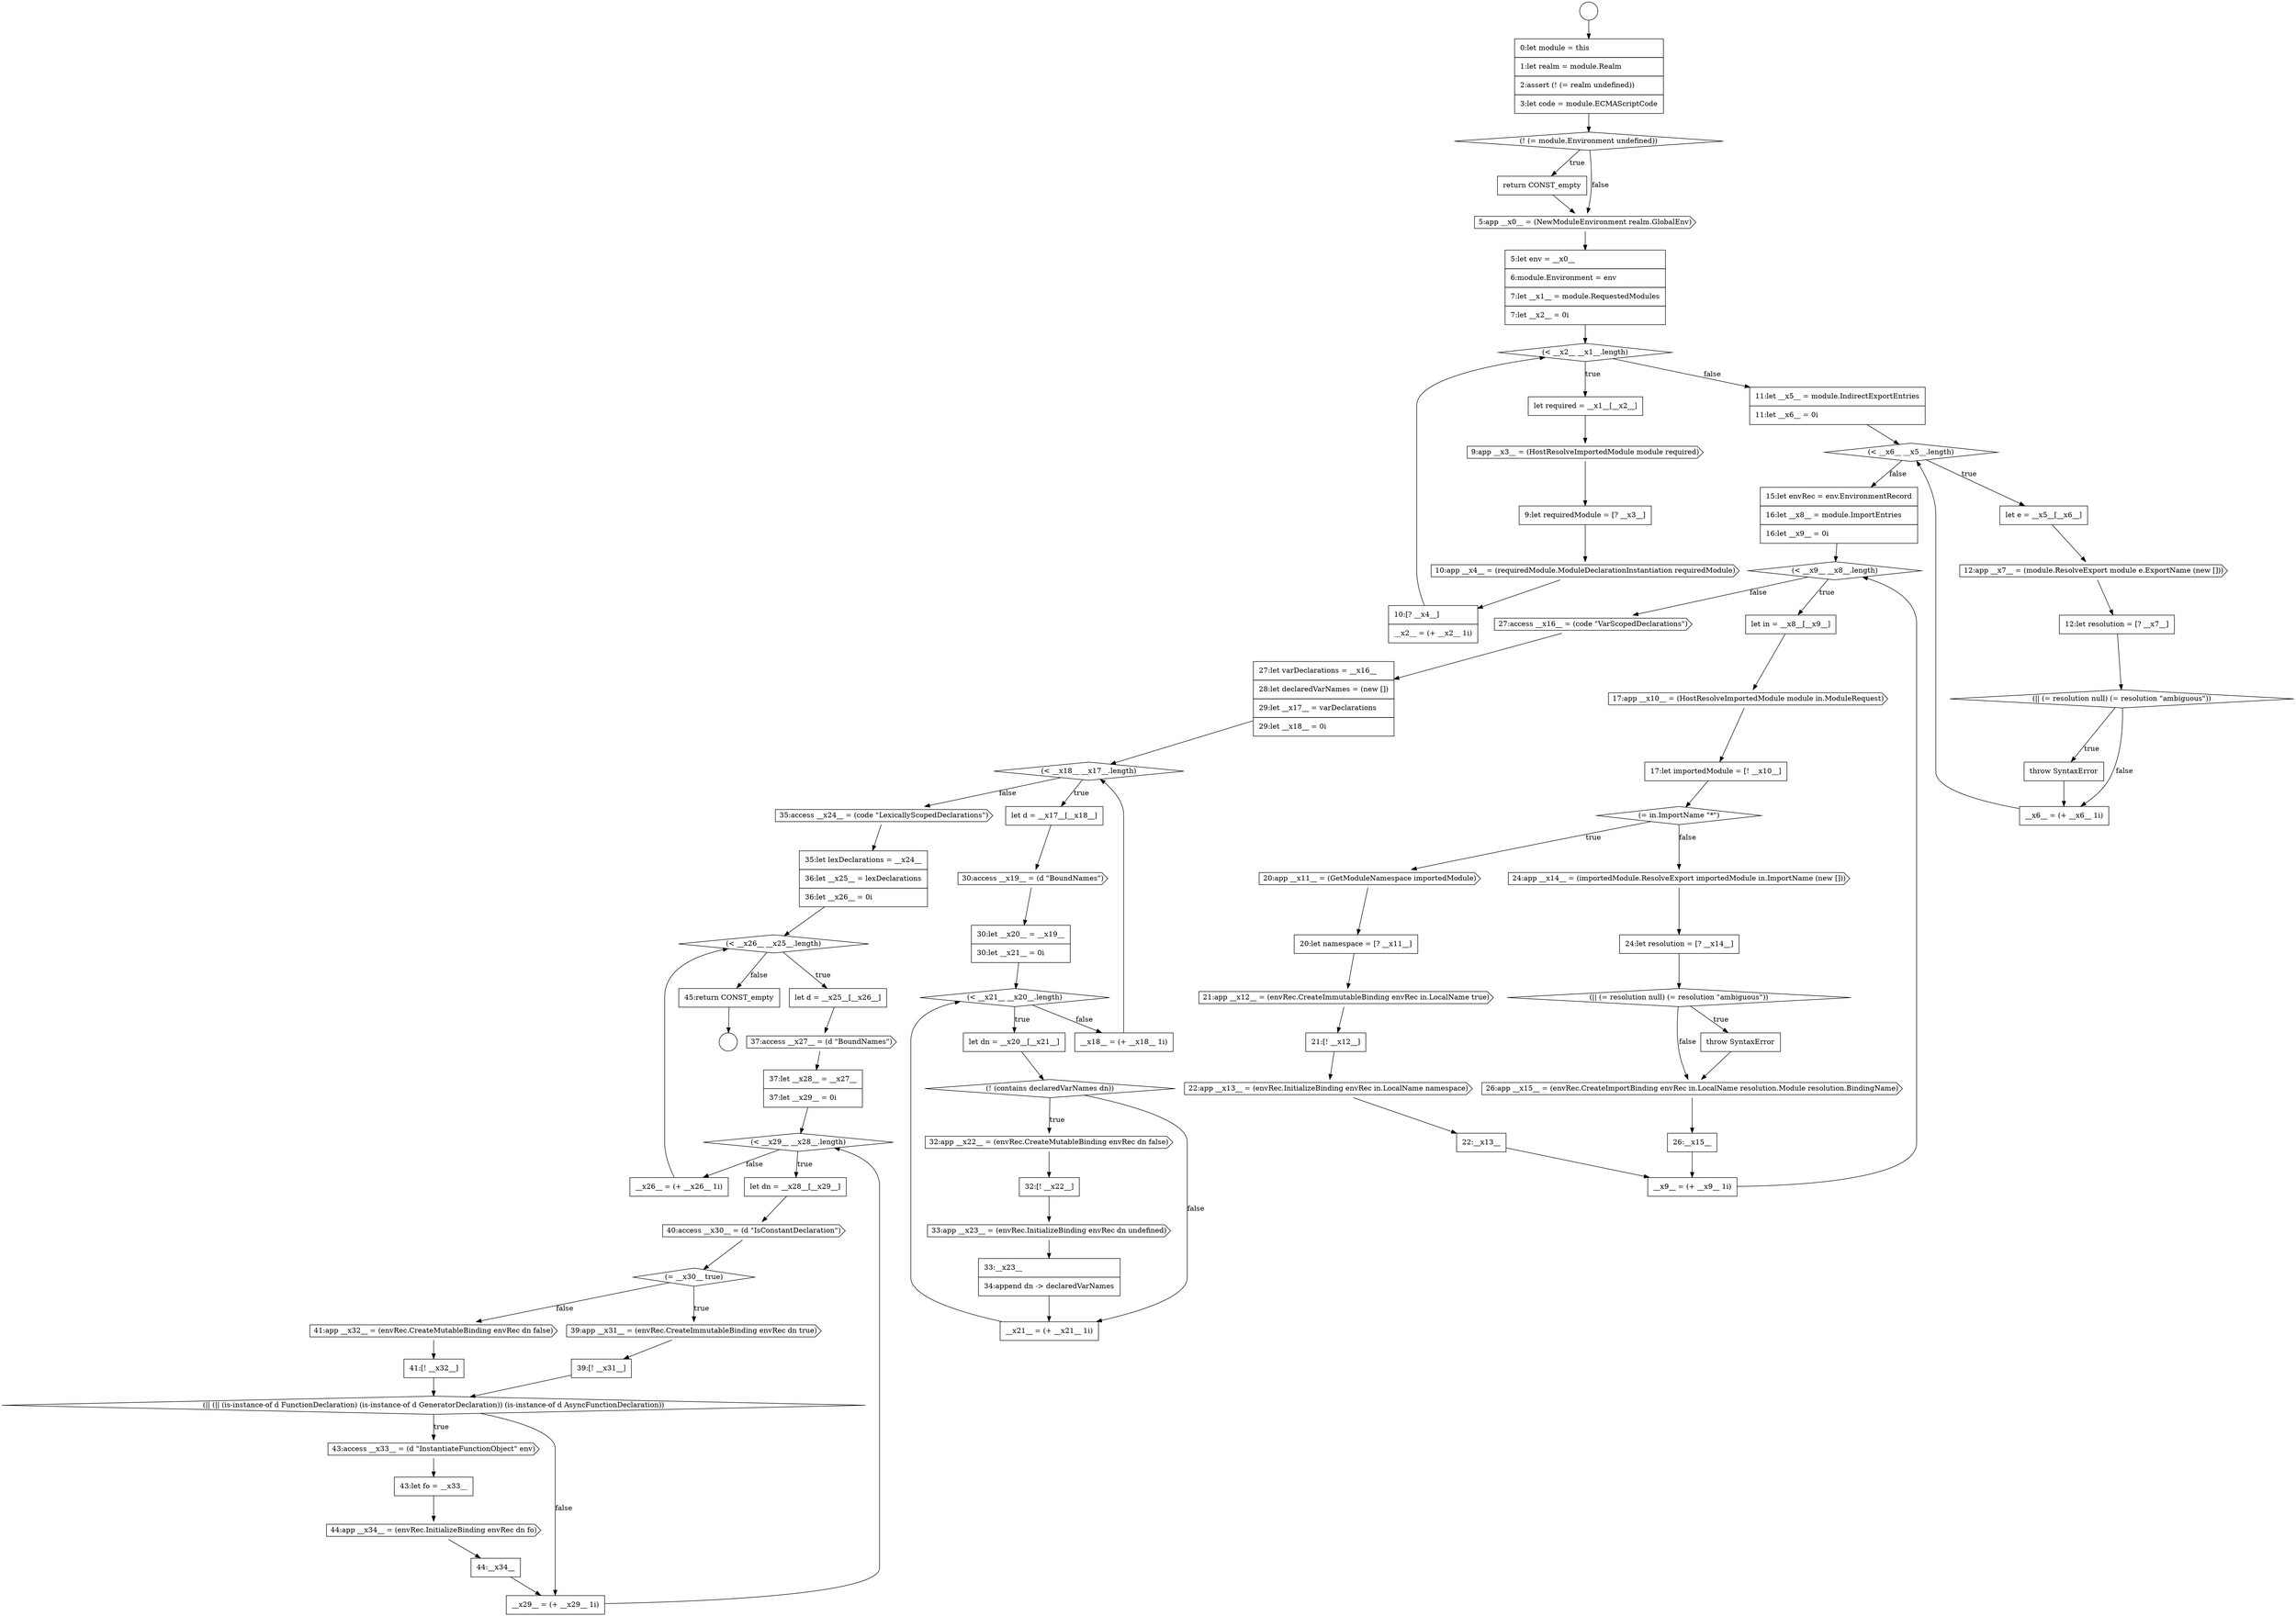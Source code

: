 digraph {
  node5 [shape=cds, label=<<font color="black">5:app __x0__ = (NewModuleEnvironment realm.GlobalEnv)</font>> color="black" fillcolor="white" style=filled]
  node65 [shape=cds, label=<<font color="black">39:app __x31__ = (envRec.CreateImmutableBinding envRec dn true)</font>> color="black" fillcolor="white" style=filled]
  node66 [shape=none, margin=0, label=<<font color="black">
    <table border="0" cellborder="1" cellspacing="0" cellpadding="10">
      <tr><td align="left">39:[! __x31__]</td></tr>
    </table>
  </font>> color="black" fillcolor="white" style=filled]
  node4 [shape=none, margin=0, label=<<font color="black">
    <table border="0" cellborder="1" cellspacing="0" cellpadding="10">
      <tr><td align="left">return CONST_empty</td></tr>
    </table>
  </font>> color="black" fillcolor="white" style=filled]
  node69 [shape=diamond, label=<<font color="black">(|| (|| (is-instance-of d FunctionDeclaration) (is-instance-of d GeneratorDeclaration)) (is-instance-of d AsyncFunctionDeclaration))</font>> color="black" fillcolor="white" style=filled]
  node0 [shape=circle label=" " color="black" fillcolor="white" style=filled]
  node10 [shape=none, margin=0, label=<<font color="black">
    <table border="0" cellborder="1" cellspacing="0" cellpadding="10">
      <tr><td align="left">9:let requiredModule = [? __x3__]</td></tr>
    </table>
  </font>> color="black" fillcolor="white" style=filled]
  node56 [shape=none, margin=0, label=<<font color="black">
    <table border="0" cellborder="1" cellspacing="0" cellpadding="10">
      <tr><td align="left">35:let lexDeclarations = __x24__</td></tr>
      <tr><td align="left">36:let __x25__ = lexDeclarations</td></tr>
      <tr><td align="left">36:let __x26__ = 0i</td></tr>
    </table>
  </font>> color="black" fillcolor="white" style=filled]
  node42 [shape=diamond, label=<<font color="black">(&lt; __x18__ __x17__.length)</font>> color="black" fillcolor="white" style=filled]
  node24 [shape=cds, label=<<font color="black">17:app __x10__ = (HostResolveImportedModule module in.ModuleRequest)</font>> color="black" fillcolor="white" style=filled]
  node37 [shape=cds, label=<<font color="black">26:app __x15__ = (envRec.CreateImportBinding envRec in.LocalName resolution.Module resolution.BindingName)</font>> color="black" fillcolor="white" style=filled]
  node25 [shape=none, margin=0, label=<<font color="black">
    <table border="0" cellborder="1" cellspacing="0" cellpadding="10">
      <tr><td align="left">17:let importedModule = [! __x10__]</td></tr>
    </table>
  </font>> color="black" fillcolor="white" style=filled]
  node52 [shape=none, margin=0, label=<<font color="black">
    <table border="0" cellborder="1" cellspacing="0" cellpadding="10">
      <tr><td align="left">33:__x23__</td></tr>
      <tr><td align="left">34:append dn -&gt; declaredVarNames</td></tr>
    </table>
  </font>> color="black" fillcolor="white" style=filled]
  node14 [shape=diamond, label=<<font color="black">(&lt; __x6__ __x5__.length)</font>> color="black" fillcolor="white" style=filled]
  node20 [shape=none, margin=0, label=<<font color="black">
    <table border="0" cellborder="1" cellspacing="0" cellpadding="10">
      <tr><td align="left">__x6__ = (+ __x6__ 1i)</td></tr>
    </table>
  </font>> color="black" fillcolor="white" style=filled]
  node46 [shape=diamond, label=<<font color="black">(&lt; __x21__ __x20__.length)</font>> color="black" fillcolor="white" style=filled]
  node57 [shape=diamond, label=<<font color="black">(&lt; __x26__ __x25__.length)</font>> color="black" fillcolor="white" style=filled]
  node29 [shape=cds, label=<<font color="black">21:app __x12__ = (envRec.CreateImmutableBinding envRec in.LocalName true)</font>> color="black" fillcolor="white" style=filled]
  node61 [shape=diamond, label=<<font color="black">(&lt; __x29__ __x28__.length)</font>> color="black" fillcolor="white" style=filled]
  node1 [shape=circle label=" " color="black" fillcolor="white" style=filled]
  node74 [shape=none, margin=0, label=<<font color="black">
    <table border="0" cellborder="1" cellspacing="0" cellpadding="10">
      <tr><td align="left">__x29__ = (+ __x29__ 1i)</td></tr>
    </table>
  </font>> color="black" fillcolor="white" style=filled]
  node6 [shape=none, margin=0, label=<<font color="black">
    <table border="0" cellborder="1" cellspacing="0" cellpadding="10">
      <tr><td align="left">5:let env = __x0__</td></tr>
      <tr><td align="left">6:module.Environment = env</td></tr>
      <tr><td align="left">7:let __x1__ = module.RequestedModules</td></tr>
      <tr><td align="left">7:let __x2__ = 0i</td></tr>
    </table>
  </font>> color="black" fillcolor="white" style=filled]
  node60 [shape=none, margin=0, label=<<font color="black">
    <table border="0" cellborder="1" cellspacing="0" cellpadding="10">
      <tr><td align="left">37:let __x28__ = __x27__</td></tr>
      <tr><td align="left">37:let __x29__ = 0i</td></tr>
    </table>
  </font>> color="black" fillcolor="white" style=filled]
  node70 [shape=cds, label=<<font color="black">43:access __x33__ = (d &quot;InstantiateFunctionObject&quot; env)</font>> color="black" fillcolor="white" style=filled]
  node21 [shape=none, margin=0, label=<<font color="black">
    <table border="0" cellborder="1" cellspacing="0" cellpadding="10">
      <tr><td align="left">15:let envRec = env.EnvironmentRecord</td></tr>
      <tr><td align="left">16:let __x8__ = module.ImportEntries</td></tr>
      <tr><td align="left">16:let __x9__ = 0i</td></tr>
    </table>
  </font>> color="black" fillcolor="white" style=filled]
  node33 [shape=cds, label=<<font color="black">24:app __x14__ = (importedModule.ResolveExport importedModule in.ImportName (new []))</font>> color="black" fillcolor="white" style=filled]
  node28 [shape=none, margin=0, label=<<font color="black">
    <table border="0" cellborder="1" cellspacing="0" cellpadding="10">
      <tr><td align="left">20:let namespace = [? __x11__]</td></tr>
    </table>
  </font>> color="black" fillcolor="white" style=filled]
  node38 [shape=none, margin=0, label=<<font color="black">
    <table border="0" cellborder="1" cellspacing="0" cellpadding="10">
      <tr><td align="left">26:__x15__</td></tr>
    </table>
  </font>> color="black" fillcolor="white" style=filled]
  node9 [shape=cds, label=<<font color="black">9:app __x3__ = (HostResolveImportedModule module required)</font>> color="black" fillcolor="white" style=filled]
  node53 [shape=none, margin=0, label=<<font color="black">
    <table border="0" cellborder="1" cellspacing="0" cellpadding="10">
      <tr><td align="left">__x21__ = (+ __x21__ 1i)</td></tr>
    </table>
  </font>> color="black" fillcolor="white" style=filled]
  node13 [shape=none, margin=0, label=<<font color="black">
    <table border="0" cellborder="1" cellspacing="0" cellpadding="10">
      <tr><td align="left">11:let __x5__ = module.IndirectExportEntries</td></tr>
      <tr><td align="left">11:let __x6__ = 0i</td></tr>
    </table>
  </font>> color="black" fillcolor="white" style=filled]
  node41 [shape=none, margin=0, label=<<font color="black">
    <table border="0" cellborder="1" cellspacing="0" cellpadding="10">
      <tr><td align="left">27:let varDeclarations = __x16__</td></tr>
      <tr><td align="left">28:let declaredVarNames = (new [])</td></tr>
      <tr><td align="left">29:let __x17__ = varDeclarations</td></tr>
      <tr><td align="left">29:let __x18__ = 0i</td></tr>
    </table>
  </font>> color="black" fillcolor="white" style=filled]
  node73 [shape=none, margin=0, label=<<font color="black">
    <table border="0" cellborder="1" cellspacing="0" cellpadding="10">
      <tr><td align="left">44:__x34__</td></tr>
    </table>
  </font>> color="black" fillcolor="white" style=filled]
  node2 [shape=none, margin=0, label=<<font color="black">
    <table border="0" cellborder="1" cellspacing="0" cellpadding="10">
      <tr><td align="left">0:let module = this</td></tr>
      <tr><td align="left">1:let realm = module.Realm</td></tr>
      <tr><td align="left">2:assert (! (= realm undefined))</td></tr>
      <tr><td align="left">3:let code = module.ECMAScriptCode</td></tr>
    </table>
  </font>> color="black" fillcolor="white" style=filled]
  node45 [shape=none, margin=0, label=<<font color="black">
    <table border="0" cellborder="1" cellspacing="0" cellpadding="10">
      <tr><td align="left">30:let __x20__ = __x19__</td></tr>
      <tr><td align="left">30:let __x21__ = 0i</td></tr>
    </table>
  </font>> color="black" fillcolor="white" style=filled]
  node64 [shape=diamond, label=<<font color="black">(= __x30__ true)</font>> color="black" fillcolor="white" style=filled]
  node17 [shape=none, margin=0, label=<<font color="black">
    <table border="0" cellborder="1" cellspacing="0" cellpadding="10">
      <tr><td align="left">12:let resolution = [? __x7__]</td></tr>
    </table>
  </font>> color="black" fillcolor="white" style=filled]
  node32 [shape=none, margin=0, label=<<font color="black">
    <table border="0" cellborder="1" cellspacing="0" cellpadding="10">
      <tr><td align="left">22:__x13__</td></tr>
    </table>
  </font>> color="black" fillcolor="white" style=filled]
  node34 [shape=none, margin=0, label=<<font color="black">
    <table border="0" cellborder="1" cellspacing="0" cellpadding="10">
      <tr><td align="left">24:let resolution = [? __x14__]</td></tr>
    </table>
  </font>> color="black" fillcolor="white" style=filled]
  node22 [shape=diamond, label=<<font color="black">(&lt; __x9__ __x8__.length)</font>> color="black" fillcolor="white" style=filled]
  node44 [shape=cds, label=<<font color="black">30:access __x19__ = (d &quot;BoundNames&quot;)</font>> color="black" fillcolor="white" style=filled]
  node59 [shape=cds, label=<<font color="black">37:access __x27__ = (d &quot;BoundNames&quot;)</font>> color="black" fillcolor="white" style=filled]
  node27 [shape=cds, label=<<font color="black">20:app __x11__ = (GetModuleNamespace importedModule)</font>> color="black" fillcolor="white" style=filled]
  node71 [shape=none, margin=0, label=<<font color="black">
    <table border="0" cellborder="1" cellspacing="0" cellpadding="10">
      <tr><td align="left">43:let fo = __x33__</td></tr>
    </table>
  </font>> color="black" fillcolor="white" style=filled]
  node12 [shape=none, margin=0, label=<<font color="black">
    <table border="0" cellborder="1" cellspacing="0" cellpadding="10">
      <tr><td align="left">10:[? __x4__]</td></tr>
      <tr><td align="left">__x2__ = (+ __x2__ 1i)</td></tr>
    </table>
  </font>> color="black" fillcolor="white" style=filled]
  node54 [shape=none, margin=0, label=<<font color="black">
    <table border="0" cellborder="1" cellspacing="0" cellpadding="10">
      <tr><td align="left">__x18__ = (+ __x18__ 1i)</td></tr>
    </table>
  </font>> color="black" fillcolor="white" style=filled]
  node49 [shape=cds, label=<<font color="black">32:app __x22__ = (envRec.CreateMutableBinding envRec dn false)</font>> color="black" fillcolor="white" style=filled]
  node76 [shape=none, margin=0, label=<<font color="black">
    <table border="0" cellborder="1" cellspacing="0" cellpadding="10">
      <tr><td align="left">45:return CONST_empty</td></tr>
    </table>
  </font>> color="black" fillcolor="white" style=filled]
  node7 [shape=diamond, label=<<font color="black">(&lt; __x2__ __x1__.length)</font>> color="black" fillcolor="white" style=filled]
  node39 [shape=none, margin=0, label=<<font color="black">
    <table border="0" cellborder="1" cellspacing="0" cellpadding="10">
      <tr><td align="left">__x9__ = (+ __x9__ 1i)</td></tr>
    </table>
  </font>> color="black" fillcolor="white" style=filled]
  node3 [shape=diamond, label=<<font color="black">(! (= module.Environment undefined))</font>> color="black" fillcolor="white" style=filled]
  node35 [shape=diamond, label=<<font color="black">(|| (= resolution null) (= resolution &quot;ambiguous&quot;))</font>> color="black" fillcolor="white" style=filled]
  node48 [shape=diamond, label=<<font color="black">(! (contains declaredVarNames dn))</font>> color="black" fillcolor="white" style=filled]
  node63 [shape=cds, label=<<font color="black">40:access __x30__ = (d &quot;IsConstantDeclaration&quot;)</font>> color="black" fillcolor="white" style=filled]
  node18 [shape=diamond, label=<<font color="black">(|| (= resolution null) (= resolution &quot;ambiguous&quot;))</font>> color="black" fillcolor="white" style=filled]
  node50 [shape=none, margin=0, label=<<font color="black">
    <table border="0" cellborder="1" cellspacing="0" cellpadding="10">
      <tr><td align="left">32:[! __x22__]</td></tr>
    </table>
  </font>> color="black" fillcolor="white" style=filled]
  node67 [shape=cds, label=<<font color="black">41:app __x32__ = (envRec.CreateMutableBinding envRec dn false)</font>> color="black" fillcolor="white" style=filled]
  node16 [shape=cds, label=<<font color="black">12:app __x7__ = (module.ResolveExport module e.ExportName (new []))</font>> color="black" fillcolor="white" style=filled]
  node31 [shape=cds, label=<<font color="black">22:app __x13__ = (envRec.InitializeBinding envRec in.LocalName namespace)</font>> color="black" fillcolor="white" style=filled]
  node11 [shape=cds, label=<<font color="black">10:app __x4__ = (requiredModule.ModuleDeclarationInstantiation requiredModule)</font>> color="black" fillcolor="white" style=filled]
  node72 [shape=cds, label=<<font color="black">44:app __x34__ = (envRec.InitializeBinding envRec dn fo)</font>> color="black" fillcolor="white" style=filled]
  node43 [shape=none, margin=0, label=<<font color="black">
    <table border="0" cellborder="1" cellspacing="0" cellpadding="10">
      <tr><td align="left">let d = __x17__[__x18__]</td></tr>
    </table>
  </font>> color="black" fillcolor="white" style=filled]
  node40 [shape=cds, label=<<font color="black">27:access __x16__ = (code &quot;VarScopedDeclarations&quot;)</font>> color="black" fillcolor="white" style=filled]
  node26 [shape=diamond, label=<<font color="black">(= in.ImportName &quot;*&quot;)</font>> color="black" fillcolor="white" style=filled]
  node55 [shape=cds, label=<<font color="black">35:access __x24__ = (code &quot;LexicallyScopedDeclarations&quot;)</font>> color="black" fillcolor="white" style=filled]
  node23 [shape=none, margin=0, label=<<font color="black">
    <table border="0" cellborder="1" cellspacing="0" cellpadding="10">
      <tr><td align="left">let in = __x8__[__x9__]</td></tr>
    </table>
  </font>> color="black" fillcolor="white" style=filled]
  node8 [shape=none, margin=0, label=<<font color="black">
    <table border="0" cellborder="1" cellspacing="0" cellpadding="10">
      <tr><td align="left">let required = __x1__[__x2__]</td></tr>
    </table>
  </font>> color="black" fillcolor="white" style=filled]
  node75 [shape=none, margin=0, label=<<font color="black">
    <table border="0" cellborder="1" cellspacing="0" cellpadding="10">
      <tr><td align="left">__x26__ = (+ __x26__ 1i)</td></tr>
    </table>
  </font>> color="black" fillcolor="white" style=filled]
  node58 [shape=none, margin=0, label=<<font color="black">
    <table border="0" cellborder="1" cellspacing="0" cellpadding="10">
      <tr><td align="left">let d = __x25__[__x26__]</td></tr>
    </table>
  </font>> color="black" fillcolor="white" style=filled]
  node36 [shape=none, margin=0, label=<<font color="black">
    <table border="0" cellborder="1" cellspacing="0" cellpadding="10">
      <tr><td align="left">throw SyntaxError</td></tr>
    </table>
  </font>> color="black" fillcolor="white" style=filled]
  node30 [shape=none, margin=0, label=<<font color="black">
    <table border="0" cellborder="1" cellspacing="0" cellpadding="10">
      <tr><td align="left">21:[! __x12__]</td></tr>
    </table>
  </font>> color="black" fillcolor="white" style=filled]
  node51 [shape=cds, label=<<font color="black">33:app __x23__ = (envRec.InitializeBinding envRec dn undefined)</font>> color="black" fillcolor="white" style=filled]
  node19 [shape=none, margin=0, label=<<font color="black">
    <table border="0" cellborder="1" cellspacing="0" cellpadding="10">
      <tr><td align="left">throw SyntaxError</td></tr>
    </table>
  </font>> color="black" fillcolor="white" style=filled]
  node47 [shape=none, margin=0, label=<<font color="black">
    <table border="0" cellborder="1" cellspacing="0" cellpadding="10">
      <tr><td align="left">let dn = __x20__[__x21__]</td></tr>
    </table>
  </font>> color="black" fillcolor="white" style=filled]
  node15 [shape=none, margin=0, label=<<font color="black">
    <table border="0" cellborder="1" cellspacing="0" cellpadding="10">
      <tr><td align="left">let e = __x5__[__x6__]</td></tr>
    </table>
  </font>> color="black" fillcolor="white" style=filled]
  node68 [shape=none, margin=0, label=<<font color="black">
    <table border="0" cellborder="1" cellspacing="0" cellpadding="10">
      <tr><td align="left">41:[! __x32__]</td></tr>
    </table>
  </font>> color="black" fillcolor="white" style=filled]
  node62 [shape=none, margin=0, label=<<font color="black">
    <table border="0" cellborder="1" cellspacing="0" cellpadding="10">
      <tr><td align="left">let dn = __x28__[__x29__]</td></tr>
    </table>
  </font>> color="black" fillcolor="white" style=filled]
  node71 -> node72 [ color="black"]
  node20 -> node14 [ color="black"]
  node54 -> node42 [ color="black"]
  node65 -> node66 [ color="black"]
  node49 -> node50 [ color="black"]
  node38 -> node39 [ color="black"]
  node5 -> node6 [ color="black"]
  node63 -> node64 [ color="black"]
  node28 -> node29 [ color="black"]
  node29 -> node30 [ color="black"]
  node67 -> node68 [ color="black"]
  node12 -> node7 [ color="black"]
  node34 -> node35 [ color="black"]
  node48 -> node49 [label=<<font color="black">true</font>> color="black"]
  node48 -> node53 [label=<<font color="black">false</font>> color="black"]
  node74 -> node61 [ color="black"]
  node2 -> node3 [ color="black"]
  node62 -> node63 [ color="black"]
  node3 -> node4 [label=<<font color="black">true</font>> color="black"]
  node3 -> node5 [label=<<font color="black">false</font>> color="black"]
  node15 -> node16 [ color="black"]
  node55 -> node56 [ color="black"]
  node11 -> node12 [ color="black"]
  node46 -> node47 [label=<<font color="black">true</font>> color="black"]
  node46 -> node54 [label=<<font color="black">false</font>> color="black"]
  node32 -> node39 [ color="black"]
  node35 -> node36 [label=<<font color="black">true</font>> color="black"]
  node35 -> node37 [label=<<font color="black">false</font>> color="black"]
  node19 -> node20 [ color="black"]
  node39 -> node22 [ color="black"]
  node13 -> node14 [ color="black"]
  node69 -> node70 [label=<<font color="black">true</font>> color="black"]
  node69 -> node74 [label=<<font color="black">false</font>> color="black"]
  node45 -> node46 [ color="black"]
  node0 -> node2 [ color="black"]
  node76 -> node1 [ color="black"]
  node36 -> node37 [ color="black"]
  node52 -> node53 [ color="black"]
  node14 -> node15 [label=<<font color="black">true</font>> color="black"]
  node14 -> node21 [label=<<font color="black">false</font>> color="black"]
  node70 -> node71 [ color="black"]
  node6 -> node7 [ color="black"]
  node43 -> node44 [ color="black"]
  node9 -> node10 [ color="black"]
  node44 -> node45 [ color="black"]
  node27 -> node28 [ color="black"]
  node37 -> node38 [ color="black"]
  node68 -> node69 [ color="black"]
  node75 -> node57 [ color="black"]
  node7 -> node8 [label=<<font color="black">true</font>> color="black"]
  node7 -> node13 [label=<<font color="black">false</font>> color="black"]
  node23 -> node24 [ color="black"]
  node31 -> node32 [ color="black"]
  node40 -> node41 [ color="black"]
  node30 -> node31 [ color="black"]
  node22 -> node23 [label=<<font color="black">true</font>> color="black"]
  node22 -> node40 [label=<<font color="black">false</font>> color="black"]
  node72 -> node73 [ color="black"]
  node10 -> node11 [ color="black"]
  node47 -> node48 [ color="black"]
  node50 -> node51 [ color="black"]
  node4 -> node5 [ color="black"]
  node51 -> node52 [ color="black"]
  node53 -> node46 [ color="black"]
  node25 -> node26 [ color="black"]
  node8 -> node9 [ color="black"]
  node26 -> node27 [label=<<font color="black">true</font>> color="black"]
  node26 -> node33 [label=<<font color="black">false</font>> color="black"]
  node21 -> node22 [ color="black"]
  node73 -> node74 [ color="black"]
  node59 -> node60 [ color="black"]
  node56 -> node57 [ color="black"]
  node64 -> node65 [label=<<font color="black">true</font>> color="black"]
  node64 -> node67 [label=<<font color="black">false</font>> color="black"]
  node60 -> node61 [ color="black"]
  node24 -> node25 [ color="black"]
  node66 -> node69 [ color="black"]
  node61 -> node62 [label=<<font color="black">true</font>> color="black"]
  node61 -> node75 [label=<<font color="black">false</font>> color="black"]
  node58 -> node59 [ color="black"]
  node16 -> node17 [ color="black"]
  node18 -> node19 [label=<<font color="black">true</font>> color="black"]
  node18 -> node20 [label=<<font color="black">false</font>> color="black"]
  node17 -> node18 [ color="black"]
  node42 -> node43 [label=<<font color="black">true</font>> color="black"]
  node42 -> node55 [label=<<font color="black">false</font>> color="black"]
  node57 -> node58 [label=<<font color="black">true</font>> color="black"]
  node57 -> node76 [label=<<font color="black">false</font>> color="black"]
  node33 -> node34 [ color="black"]
  node41 -> node42 [ color="black"]
}
